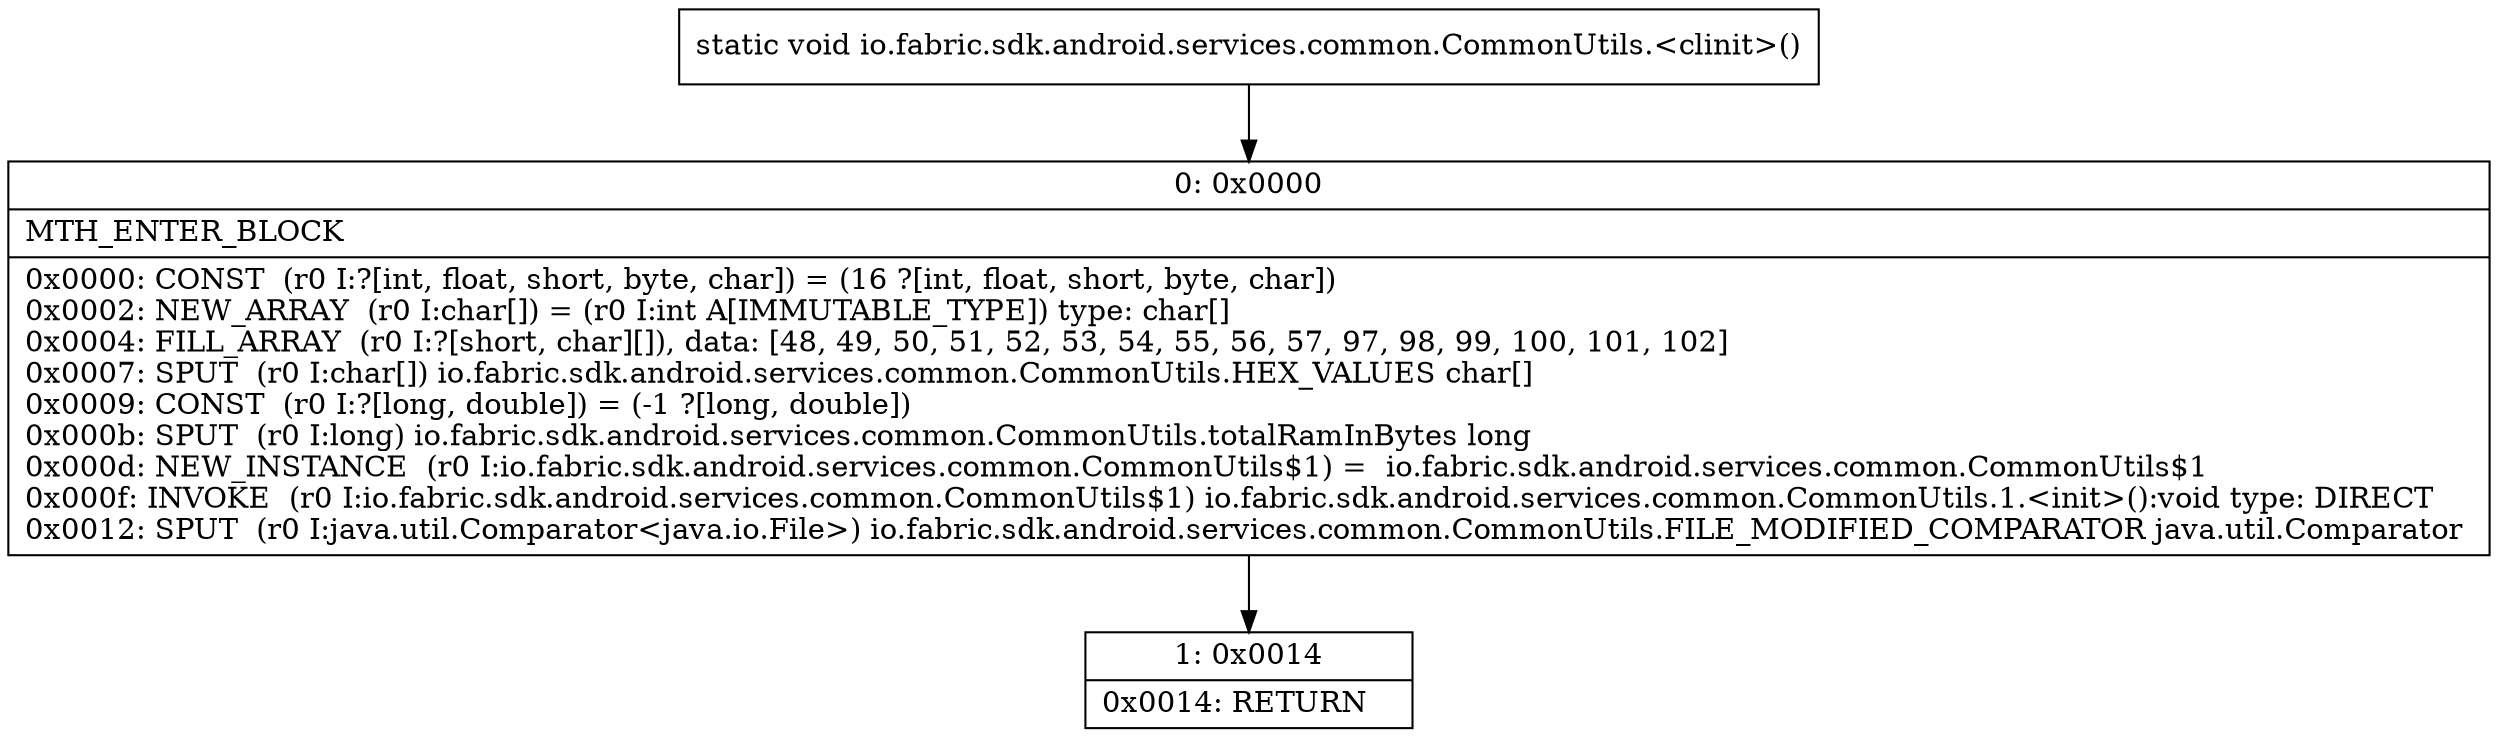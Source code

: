 digraph "CFG forio.fabric.sdk.android.services.common.CommonUtils.\<clinit\>()V" {
Node_0 [shape=record,label="{0\:\ 0x0000|MTH_ENTER_BLOCK\l|0x0000: CONST  (r0 I:?[int, float, short, byte, char]) = (16 ?[int, float, short, byte, char]) \l0x0002: NEW_ARRAY  (r0 I:char[]) = (r0 I:int A[IMMUTABLE_TYPE]) type: char[] \l0x0004: FILL_ARRAY  (r0 I:?[short, char][]), data: [48, 49, 50, 51, 52, 53, 54, 55, 56, 57, 97, 98, 99, 100, 101, 102] \l0x0007: SPUT  (r0 I:char[]) io.fabric.sdk.android.services.common.CommonUtils.HEX_VALUES char[] \l0x0009: CONST  (r0 I:?[long, double]) = (\-1 ?[long, double]) \l0x000b: SPUT  (r0 I:long) io.fabric.sdk.android.services.common.CommonUtils.totalRamInBytes long \l0x000d: NEW_INSTANCE  (r0 I:io.fabric.sdk.android.services.common.CommonUtils$1) =  io.fabric.sdk.android.services.common.CommonUtils$1 \l0x000f: INVOKE  (r0 I:io.fabric.sdk.android.services.common.CommonUtils$1) io.fabric.sdk.android.services.common.CommonUtils.1.\<init\>():void type: DIRECT \l0x0012: SPUT  (r0 I:java.util.Comparator\<java.io.File\>) io.fabric.sdk.android.services.common.CommonUtils.FILE_MODIFIED_COMPARATOR java.util.Comparator \l}"];
Node_1 [shape=record,label="{1\:\ 0x0014|0x0014: RETURN   \l}"];
MethodNode[shape=record,label="{static void io.fabric.sdk.android.services.common.CommonUtils.\<clinit\>() }"];
MethodNode -> Node_0;
Node_0 -> Node_1;
}

